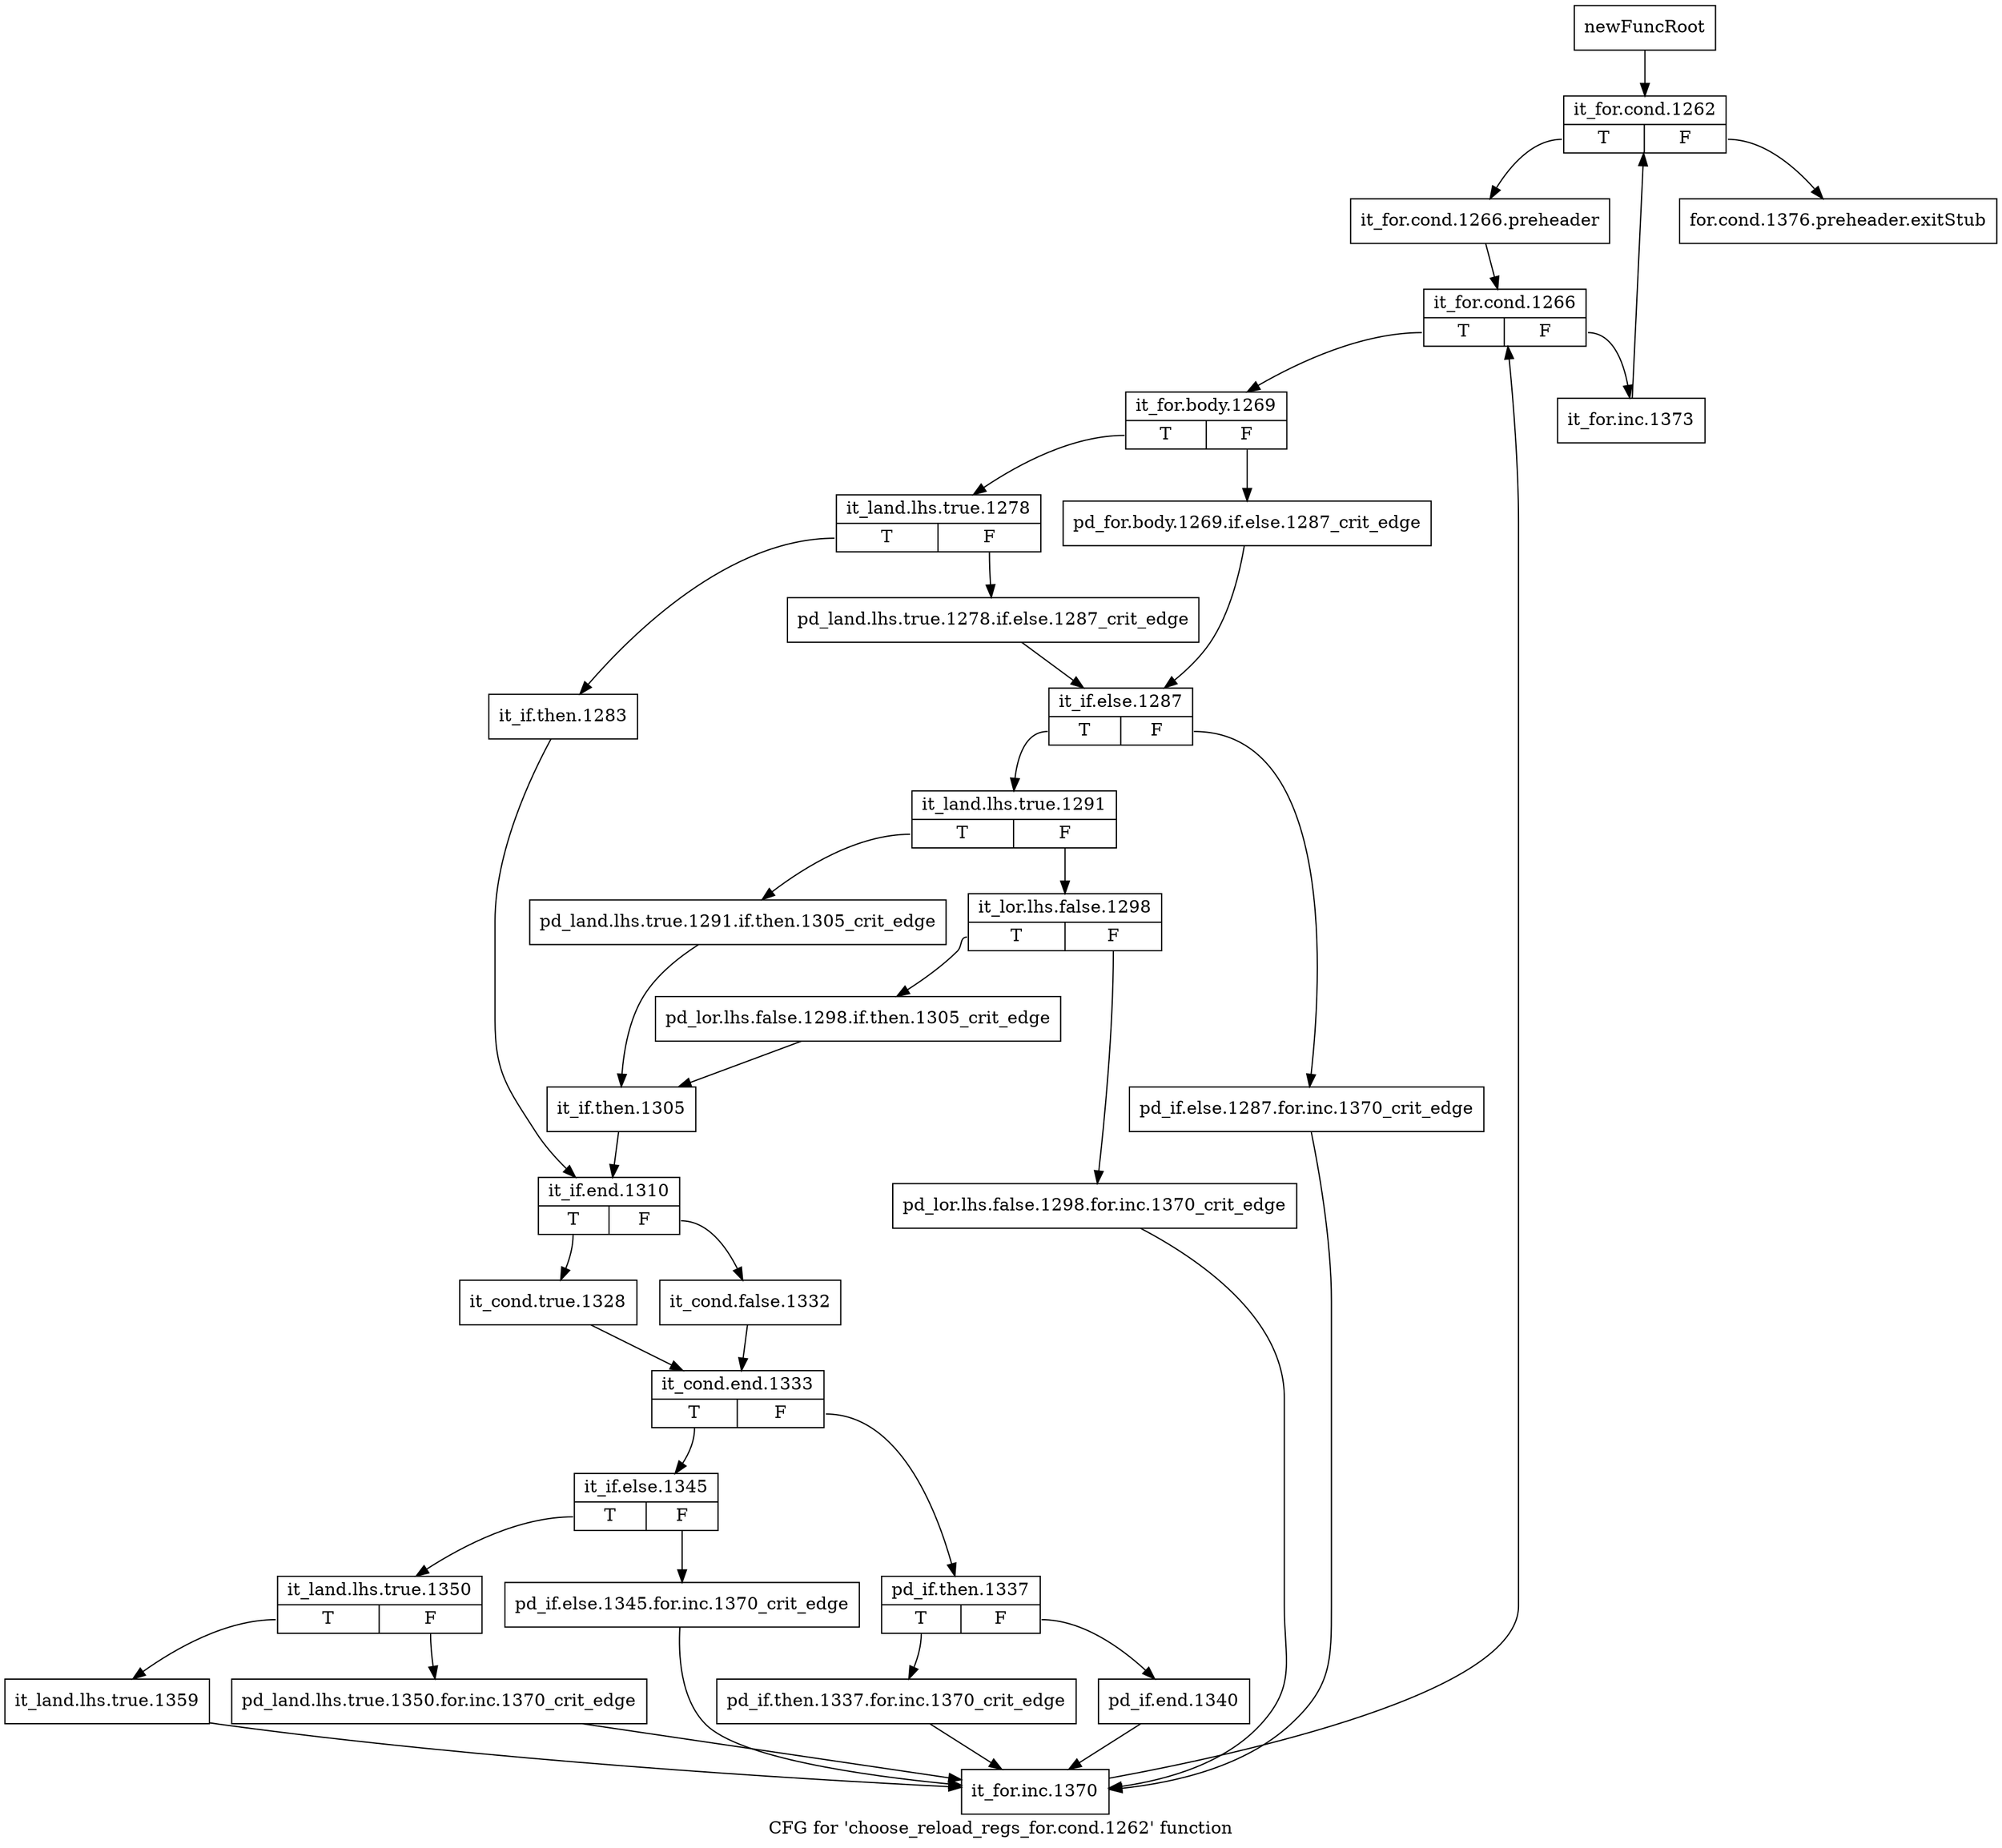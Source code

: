 digraph "CFG for 'choose_reload_regs_for.cond.1262' function" {
	label="CFG for 'choose_reload_regs_for.cond.1262' function";

	Node0xbec41f0 [shape=record,label="{newFuncRoot}"];
	Node0xbec41f0 -> Node0xbec4290;
	Node0xbec4240 [shape=record,label="{for.cond.1376.preheader.exitStub}"];
	Node0xbec4290 [shape=record,label="{it_for.cond.1262|{<s0>T|<s1>F}}"];
	Node0xbec4290:s0 -> Node0xbec42e0;
	Node0xbec4290:s1 -> Node0xbec4240;
	Node0xbec42e0 [shape=record,label="{it_for.cond.1266.preheader}"];
	Node0xbec42e0 -> Node0xbec4330;
	Node0xbec4330 [shape=record,label="{it_for.cond.1266|{<s0>T|<s1>F}}"];
	Node0xbec4330:s0 -> Node0xbec43d0;
	Node0xbec4330:s1 -> Node0xbec4380;
	Node0xbec4380 [shape=record,label="{it_for.inc.1373}"];
	Node0xbec4380 -> Node0xbec4290;
	Node0xbec43d0 [shape=record,label="{it_for.body.1269|{<s0>T|<s1>F}}"];
	Node0xbec43d0:s0 -> Node0xbec4470;
	Node0xbec43d0:s1 -> Node0xbec4420;
	Node0xbec4420 [shape=record,label="{pd_for.body.1269.if.else.1287_crit_edge}"];
	Node0xbec4420 -> Node0xbec4510;
	Node0xbec4470 [shape=record,label="{it_land.lhs.true.1278|{<s0>T|<s1>F}}"];
	Node0xbec4470:s0 -> Node0xbec4790;
	Node0xbec4470:s1 -> Node0xbec44c0;
	Node0xbec44c0 [shape=record,label="{pd_land.lhs.true.1278.if.else.1287_crit_edge}"];
	Node0xbec44c0 -> Node0xbec4510;
	Node0xbec4510 [shape=record,label="{it_if.else.1287|{<s0>T|<s1>F}}"];
	Node0xbec4510:s0 -> Node0xbec45b0;
	Node0xbec4510:s1 -> Node0xbec4560;
	Node0xbec4560 [shape=record,label="{pd_if.else.1287.for.inc.1370_crit_edge}"];
	Node0xbec4560 -> Node0xbec4ba0;
	Node0xbec45b0 [shape=record,label="{it_land.lhs.true.1291|{<s0>T|<s1>F}}"];
	Node0xbec45b0:s0 -> Node0xbec46f0;
	Node0xbec45b0:s1 -> Node0xbec4600;
	Node0xbec4600 [shape=record,label="{it_lor.lhs.false.1298|{<s0>T|<s1>F}}"];
	Node0xbec4600:s0 -> Node0xbec46a0;
	Node0xbec4600:s1 -> Node0xbec4650;
	Node0xbec4650 [shape=record,label="{pd_lor.lhs.false.1298.for.inc.1370_crit_edge}"];
	Node0xbec4650 -> Node0xbec4ba0;
	Node0xbec46a0 [shape=record,label="{pd_lor.lhs.false.1298.if.then.1305_crit_edge}"];
	Node0xbec46a0 -> Node0xbec4740;
	Node0xbec46f0 [shape=record,label="{pd_land.lhs.true.1291.if.then.1305_crit_edge}"];
	Node0xbec46f0 -> Node0xbec4740;
	Node0xbec4740 [shape=record,label="{it_if.then.1305}"];
	Node0xbec4740 -> Node0xbec47e0;
	Node0xbec4790 [shape=record,label="{it_if.then.1283}"];
	Node0xbec4790 -> Node0xbec47e0;
	Node0xbec47e0 [shape=record,label="{it_if.end.1310|{<s0>T|<s1>F}}"];
	Node0xbec47e0:s0 -> Node0xbec4880;
	Node0xbec47e0:s1 -> Node0xbec4830;
	Node0xbec4830 [shape=record,label="{it_cond.false.1332}"];
	Node0xbec4830 -> Node0xbec48d0;
	Node0xbec4880 [shape=record,label="{it_cond.true.1328}"];
	Node0xbec4880 -> Node0xbec48d0;
	Node0xbec48d0 [shape=record,label="{it_cond.end.1333|{<s0>T|<s1>F}}"];
	Node0xbec48d0:s0 -> Node0xbec4a10;
	Node0xbec48d0:s1 -> Node0xbec4920;
	Node0xbec4920 [shape=record,label="{pd_if.then.1337|{<s0>T|<s1>F}}"];
	Node0xbec4920:s0 -> Node0xbec49c0;
	Node0xbec4920:s1 -> Node0xbec4970;
	Node0xbec4970 [shape=record,label="{pd_if.end.1340}"];
	Node0xbec4970 -> Node0xbec4ba0;
	Node0xbec49c0 [shape=record,label="{pd_if.then.1337.for.inc.1370_crit_edge}"];
	Node0xbec49c0 -> Node0xbec4ba0;
	Node0xbec4a10 [shape=record,label="{it_if.else.1345|{<s0>T|<s1>F}}"];
	Node0xbec4a10:s0 -> Node0xbec4ab0;
	Node0xbec4a10:s1 -> Node0xbec4a60;
	Node0xbec4a60 [shape=record,label="{pd_if.else.1345.for.inc.1370_crit_edge}"];
	Node0xbec4a60 -> Node0xbec4ba0;
	Node0xbec4ab0 [shape=record,label="{it_land.lhs.true.1350|{<s0>T|<s1>F}}"];
	Node0xbec4ab0:s0 -> Node0xbec4b50;
	Node0xbec4ab0:s1 -> Node0xbec4b00;
	Node0xbec4b00 [shape=record,label="{pd_land.lhs.true.1350.for.inc.1370_crit_edge}"];
	Node0xbec4b00 -> Node0xbec4ba0;
	Node0xbec4b50 [shape=record,label="{it_land.lhs.true.1359}"];
	Node0xbec4b50 -> Node0xbec4ba0;
	Node0xbec4ba0 [shape=record,label="{it_for.inc.1370}"];
	Node0xbec4ba0 -> Node0xbec4330;
}
